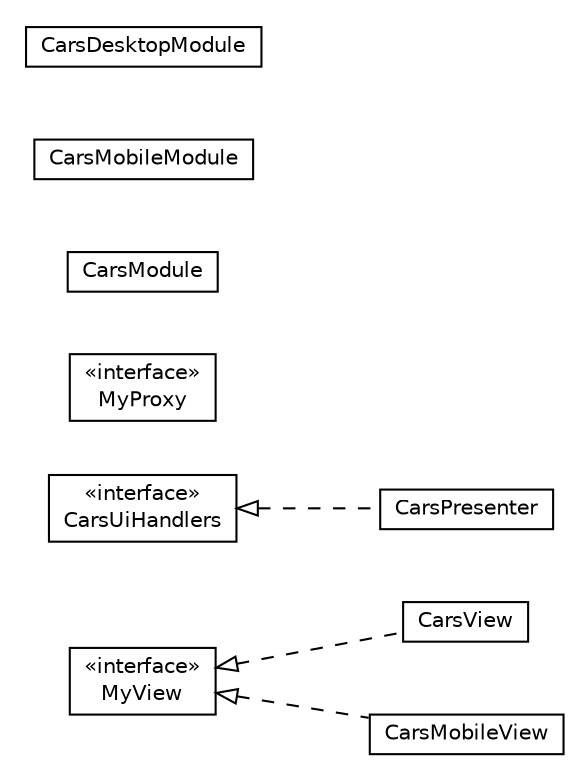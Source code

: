 #!/usr/local/bin/dot
#
# Class diagram 
# Generated by UMLGraph version R5_6-24-gf6e263 (http://www.umlgraph.org/)
#

digraph G {
	edge [fontname="Helvetica",fontsize=10,labelfontname="Helvetica",labelfontsize=10];
	node [fontname="Helvetica",fontsize=10,shape=plaintext];
	nodesep=0.25;
	ranksep=0.5;
	rankdir=LR;
	// com.gwtplatform.carstore.client.application.cars.CarsView
	c31204 [label=<<table title="com.gwtplatform.carstore.client.application.cars.CarsView" border="0" cellborder="1" cellspacing="0" cellpadding="2" port="p" href="./CarsView.html">
		<tr><td><table border="0" cellspacing="0" cellpadding="1">
<tr><td align="center" balign="center"> CarsView </td></tr>
		</table></td></tr>
		</table>>, URL="./CarsView.html", fontname="Helvetica", fontcolor="black", fontsize=10.0];
	// com.gwtplatform.carstore.client.application.cars.CarsUiHandlers
	c31205 [label=<<table title="com.gwtplatform.carstore.client.application.cars.CarsUiHandlers" border="0" cellborder="1" cellspacing="0" cellpadding="2" port="p" href="./CarsUiHandlers.html">
		<tr><td><table border="0" cellspacing="0" cellpadding="1">
<tr><td align="center" balign="center"> &#171;interface&#187; </td></tr>
<tr><td align="center" balign="center"> CarsUiHandlers </td></tr>
		</table></td></tr>
		</table>>, URL="./CarsUiHandlers.html", fontname="Helvetica", fontcolor="black", fontsize=10.0];
	// com.gwtplatform.carstore.client.application.cars.CarsPresenter
	c31206 [label=<<table title="com.gwtplatform.carstore.client.application.cars.CarsPresenter" border="0" cellborder="1" cellspacing="0" cellpadding="2" port="p" href="./CarsPresenter.html">
		<tr><td><table border="0" cellspacing="0" cellpadding="1">
<tr><td align="center" balign="center"> CarsPresenter </td></tr>
		</table></td></tr>
		</table>>, URL="./CarsPresenter.html", fontname="Helvetica", fontcolor="black", fontsize=10.0];
	// com.gwtplatform.carstore.client.application.cars.CarsPresenter.MyView
	c31207 [label=<<table title="com.gwtplatform.carstore.client.application.cars.CarsPresenter.MyView" border="0" cellborder="1" cellspacing="0" cellpadding="2" port="p" href="./CarsPresenter.MyView.html">
		<tr><td><table border="0" cellspacing="0" cellpadding="1">
<tr><td align="center" balign="center"> &#171;interface&#187; </td></tr>
<tr><td align="center" balign="center"> MyView </td></tr>
		</table></td></tr>
		</table>>, URL="./CarsPresenter.MyView.html", fontname="Helvetica", fontcolor="black", fontsize=10.0];
	// com.gwtplatform.carstore.client.application.cars.CarsPresenter.MyProxy
	c31208 [label=<<table title="com.gwtplatform.carstore.client.application.cars.CarsPresenter.MyProxy" border="0" cellborder="1" cellspacing="0" cellpadding="2" port="p" href="./CarsPresenter.MyProxy.html">
		<tr><td><table border="0" cellspacing="0" cellpadding="1">
<tr><td align="center" balign="center"> &#171;interface&#187; </td></tr>
<tr><td align="center" balign="center"> MyProxy </td></tr>
		</table></td></tr>
		</table>>, URL="./CarsPresenter.MyProxy.html", fontname="Helvetica", fontcolor="black", fontsize=10.0];
	// com.gwtplatform.carstore.client.application.cars.CarsModule
	c31209 [label=<<table title="com.gwtplatform.carstore.client.application.cars.CarsModule" border="0" cellborder="1" cellspacing="0" cellpadding="2" port="p" href="./CarsModule.html">
		<tr><td><table border="0" cellspacing="0" cellpadding="1">
<tr><td align="center" balign="center"> CarsModule </td></tr>
		</table></td></tr>
		</table>>, URL="./CarsModule.html", fontname="Helvetica", fontcolor="black", fontsize=10.0];
	// com.gwtplatform.carstore.client.application.cars.CarsMobileView
	c31210 [label=<<table title="com.gwtplatform.carstore.client.application.cars.CarsMobileView" border="0" cellborder="1" cellspacing="0" cellpadding="2" port="p" href="./CarsMobileView.html">
		<tr><td><table border="0" cellspacing="0" cellpadding="1">
<tr><td align="center" balign="center"> CarsMobileView </td></tr>
		</table></td></tr>
		</table>>, URL="./CarsMobileView.html", fontname="Helvetica", fontcolor="black", fontsize=10.0];
	// com.gwtplatform.carstore.client.application.cars.CarsMobileModule
	c31211 [label=<<table title="com.gwtplatform.carstore.client.application.cars.CarsMobileModule" border="0" cellborder="1" cellspacing="0" cellpadding="2" port="p" href="./CarsMobileModule.html">
		<tr><td><table border="0" cellspacing="0" cellpadding="1">
<tr><td align="center" balign="center"> CarsMobileModule </td></tr>
		</table></td></tr>
		</table>>, URL="./CarsMobileModule.html", fontname="Helvetica", fontcolor="black", fontsize=10.0];
	// com.gwtplatform.carstore.client.application.cars.CarsDesktopModule
	c31212 [label=<<table title="com.gwtplatform.carstore.client.application.cars.CarsDesktopModule" border="0" cellborder="1" cellspacing="0" cellpadding="2" port="p" href="./CarsDesktopModule.html">
		<tr><td><table border="0" cellspacing="0" cellpadding="1">
<tr><td align="center" balign="center"> CarsDesktopModule </td></tr>
		</table></td></tr>
		</table>>, URL="./CarsDesktopModule.html", fontname="Helvetica", fontcolor="black", fontsize=10.0];
	//com.gwtplatform.carstore.client.application.cars.CarsView implements com.gwtplatform.carstore.client.application.cars.CarsPresenter.MyView
	c31207:p -> c31204:p [dir=back,arrowtail=empty,style=dashed];
	//com.gwtplatform.carstore.client.application.cars.CarsPresenter implements com.gwtplatform.carstore.client.application.cars.CarsUiHandlers
	c31205:p -> c31206:p [dir=back,arrowtail=empty,style=dashed];
	//com.gwtplatform.carstore.client.application.cars.CarsMobileView implements com.gwtplatform.carstore.client.application.cars.CarsPresenter.MyView
	c31207:p -> c31210:p [dir=back,arrowtail=empty,style=dashed];
}

